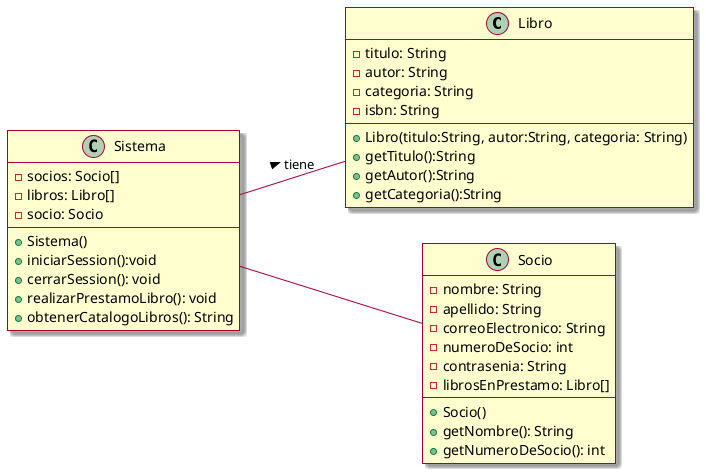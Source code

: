 @startuml
left to right direction
skin rose

class Libro {
    - titulo: String
    - autor: String
    - categoria: String
    - isbn: String
    + Libro(titulo:String, autor:String, categoria: String)
    + getTitulo():String
    + getAutor():String
    + getCategoria():String
}
class Socio {
    - nombre: String
    - apellido: String
    - correoElectronico: String
    - numeroDeSocio: int
    - contrasenia: String
    - librosEnPrestamo: Libro[]
    + Socio()
    + getNombre(): String
    + getNumeroDeSocio(): int
}
class Sistema {
    - socios: Socio[]
    - libros: Libro[]
    - socio: Socio
    + Sistema()
    + iniciarSession():void
    + cerrarSession(): void
    + realizarPrestamoLibro(): void
    + obtenerCatalogoLibros(): String
}

Sistema -- Libro: tiene >
Sistema -- Socio


@enduml
